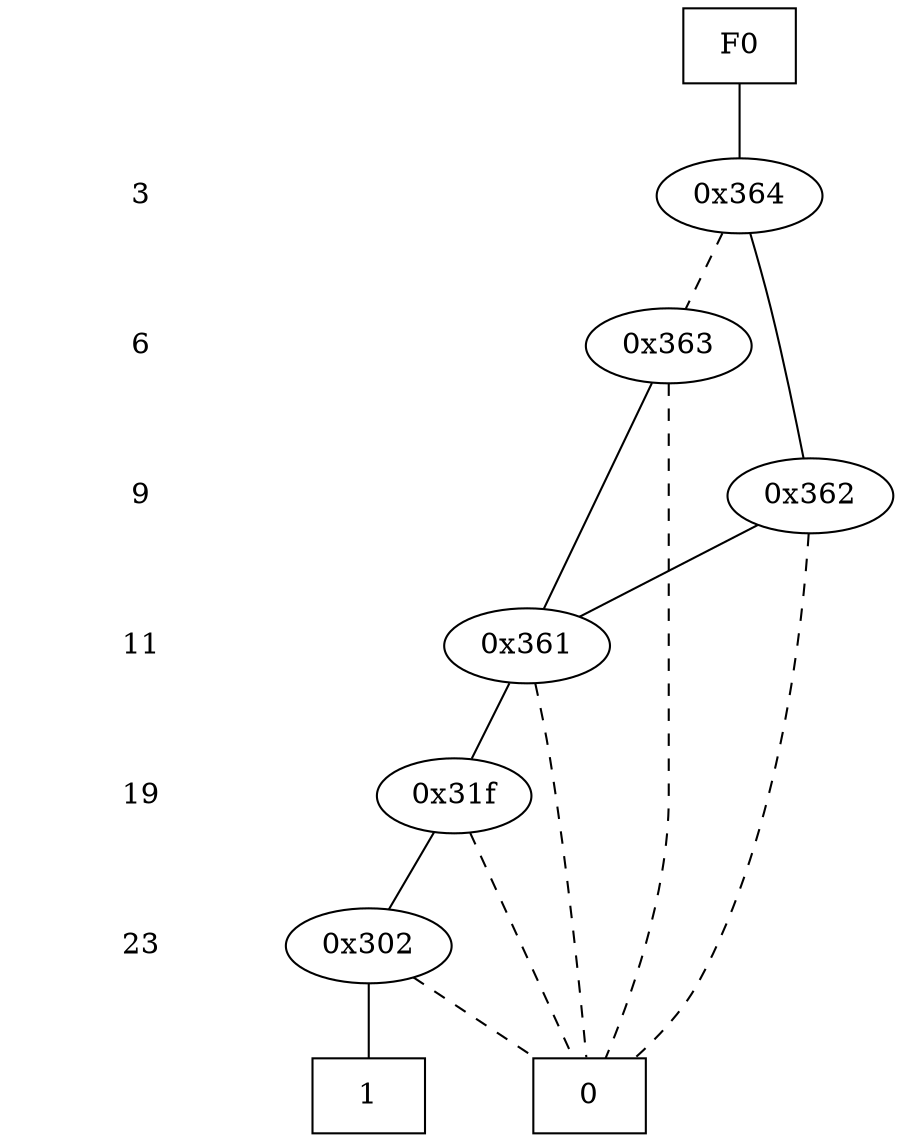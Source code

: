 digraph "ZDD" {
size = "7.5,10"
center = true;
edge [dir = none];
{ node [shape = plaintext];
  edge [style = invis];
  "CONST NODES" [style = invis];
" 3 " -> " 6 " -> " 9 " -> " 11 " -> " 19 " -> " 23 " -> "CONST NODES"; 
}
{ rank = same; node [shape = box]; edge [style = invis];
"F0"; }
{ rank = same; " 3 ";
"0x364";
}
{ rank = same; " 6 ";
"0x363";
}
{ rank = same; " 9 ";
"0x362";
}
{ rank = same; " 11 ";
"0x361";
}
{ rank = same; " 19 ";
"0x31f";
}
{ rank = same; " 23 ";
"0x302";
}
{ rank = same; "CONST NODES";
{ node [shape = box]; "0x288";
"0x287";
}
}
"F0" -> "0x364" [style = solid];
"0x364" -> "0x362";
"0x364" -> "0x363" [style = dashed];
"0x363" -> "0x361";
"0x363" -> "0x288" [style = dashed];
"0x362" -> "0x361";
"0x362" -> "0x288" [style = dashed];
"0x361" -> "0x31f";
"0x361" -> "0x288" [style = dashed];
"0x31f" -> "0x302";
"0x31f" -> "0x288" [style = dashed];
"0x302" -> "0x287";
"0x302" -> "0x288" [style = dashed];
"0x288" [label = "0"];
"0x287" [label = "1"];
}
